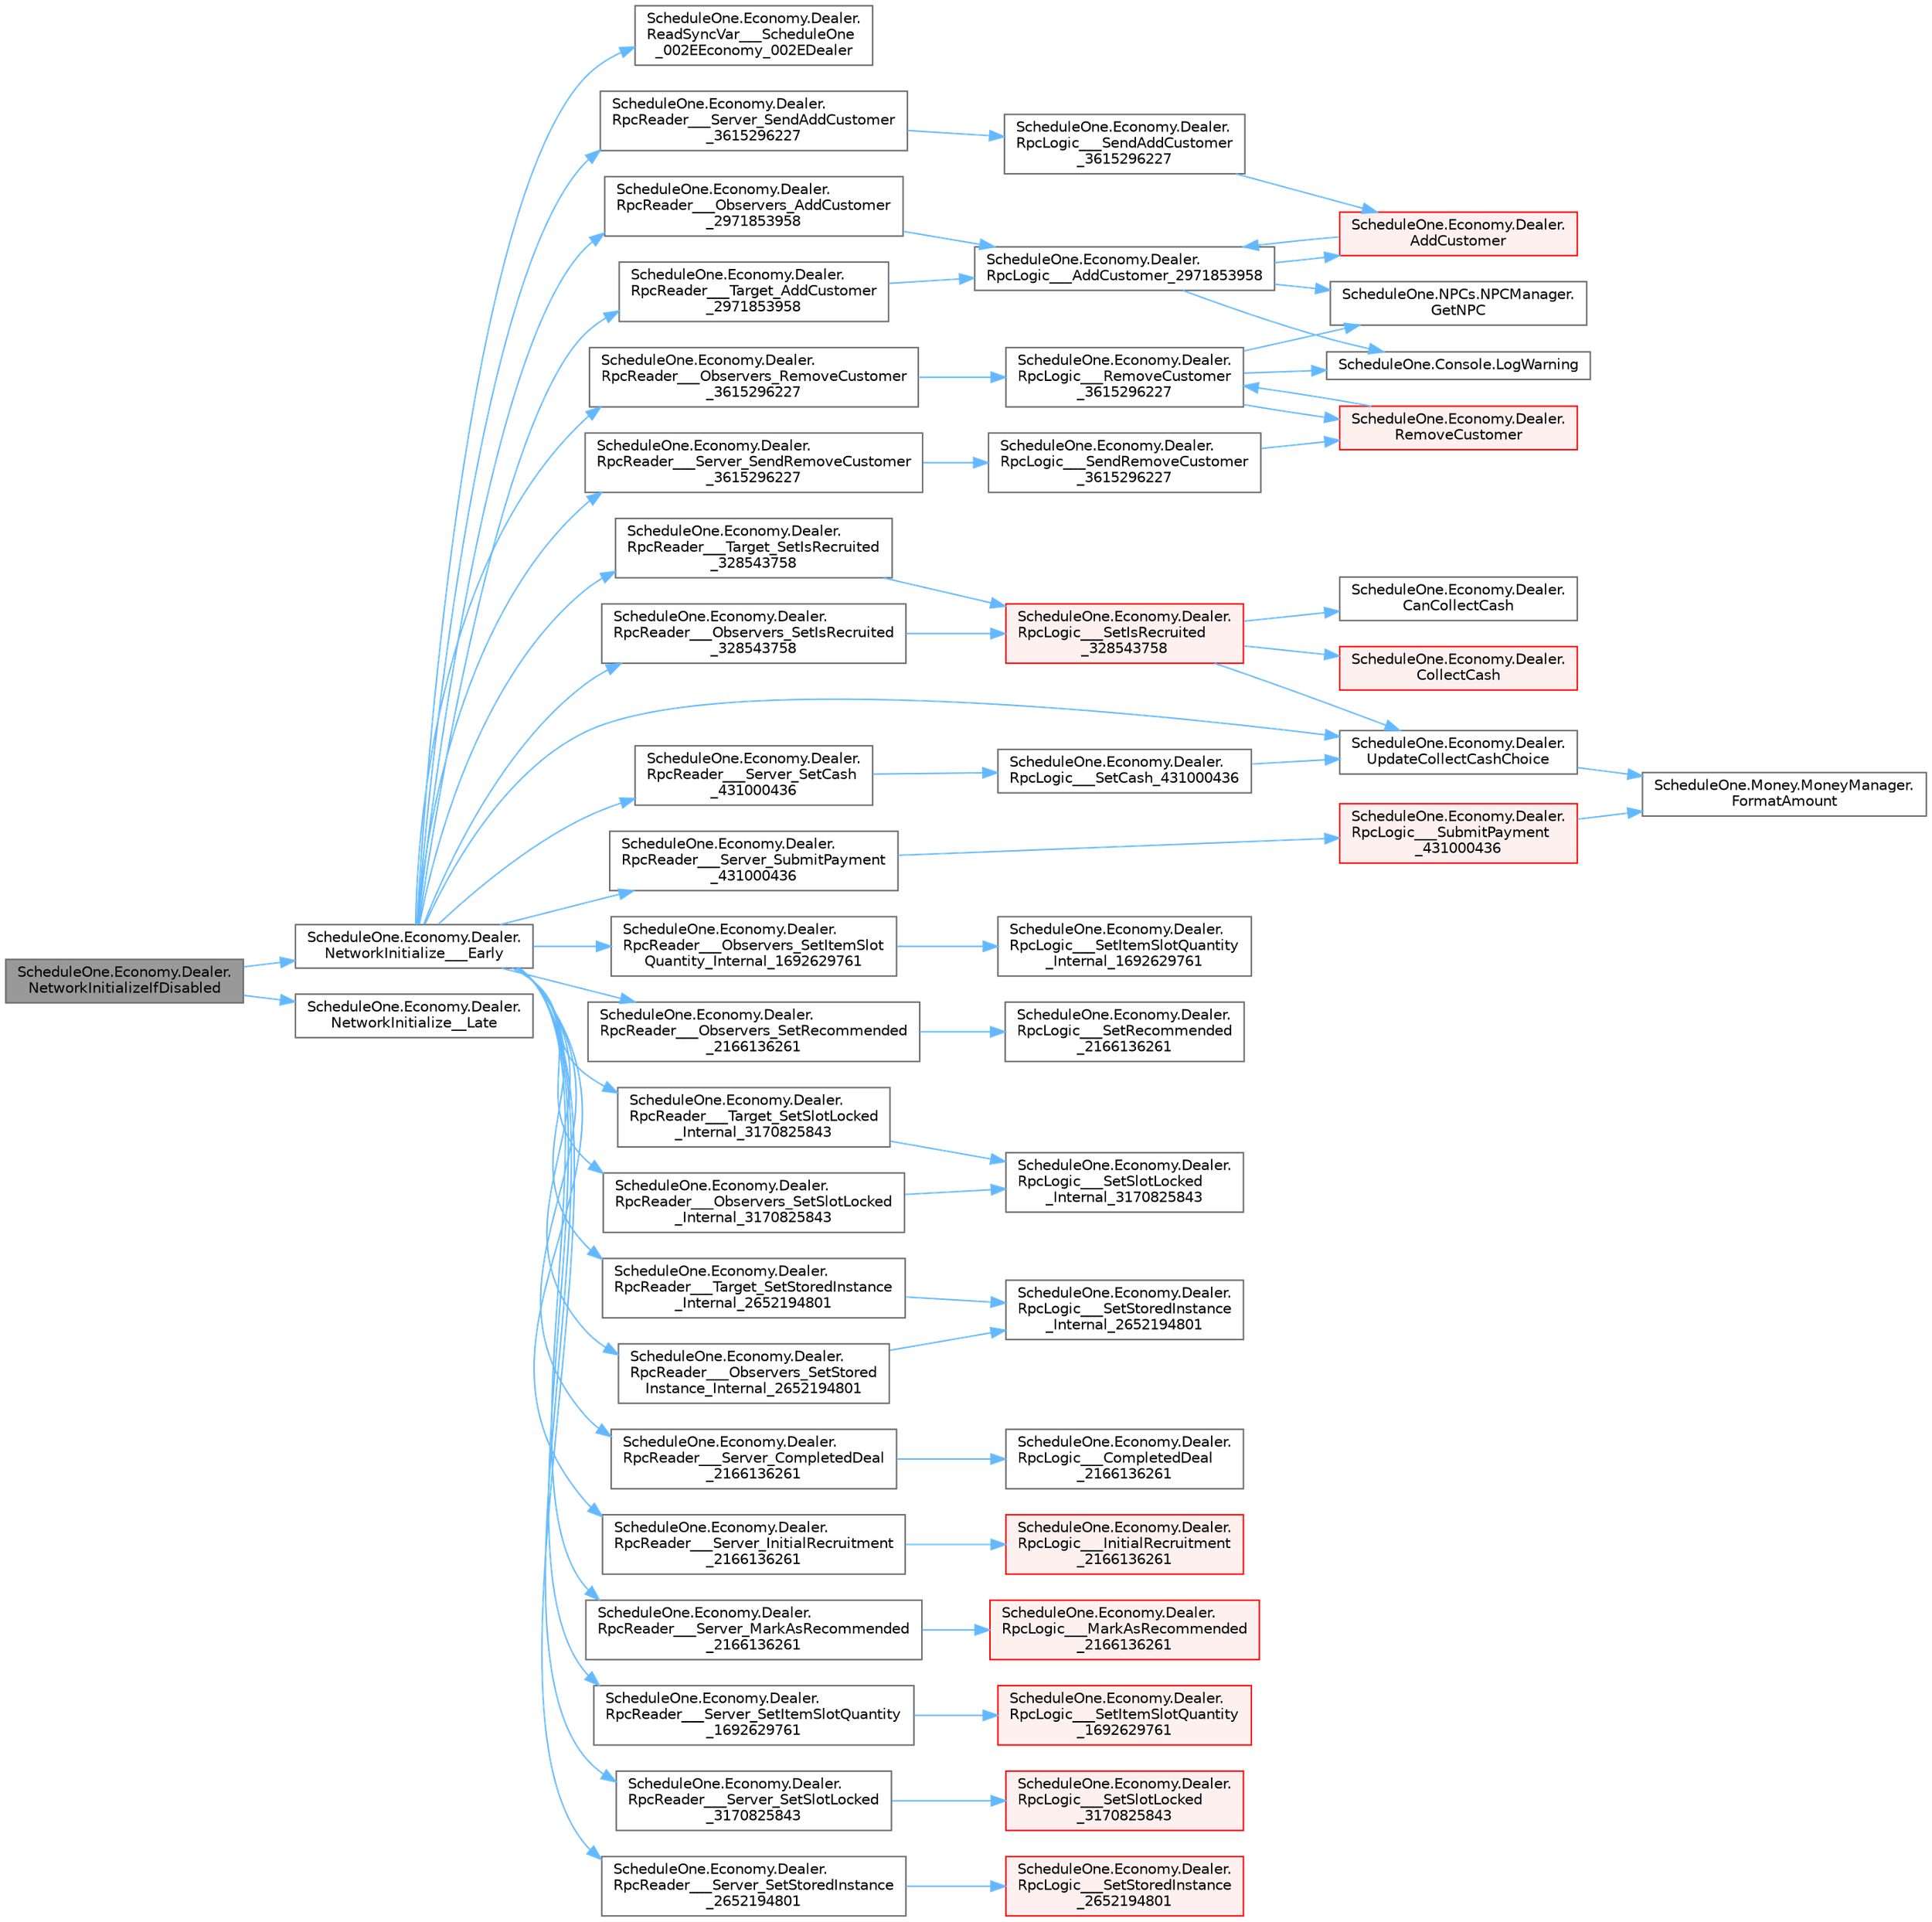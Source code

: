 digraph "ScheduleOne.Economy.Dealer.NetworkInitializeIfDisabled"
{
 // LATEX_PDF_SIZE
  bgcolor="transparent";
  edge [fontname=Helvetica,fontsize=10,labelfontname=Helvetica,labelfontsize=10];
  node [fontname=Helvetica,fontsize=10,shape=box,height=0.2,width=0.4];
  rankdir="LR";
  Node1 [id="Node000001",label="ScheduleOne.Economy.Dealer.\lNetworkInitializeIfDisabled",height=0.2,width=0.4,color="gray40", fillcolor="grey60", style="filled", fontcolor="black",tooltip=" "];
  Node1 -> Node2 [id="edge1_Node000001_Node000002",color="steelblue1",style="solid",tooltip=" "];
  Node2 [id="Node000002",label="ScheduleOne.Economy.Dealer.\lNetworkInitialize___Early",height=0.2,width=0.4,color="grey40", fillcolor="white", style="filled",URL="$class_schedule_one_1_1_economy_1_1_dealer.html#a7b9faac03c88dbea6d1065d128a44bd1",tooltip=" "];
  Node2 -> Node3 [id="edge2_Node000002_Node000003",color="steelblue1",style="solid",tooltip=" "];
  Node3 [id="Node000003",label="ScheduleOne.Economy.Dealer.\lReadSyncVar___ScheduleOne\l_002EEconomy_002EDealer",height=0.2,width=0.4,color="grey40", fillcolor="white", style="filled",URL="$class_schedule_one_1_1_economy_1_1_dealer.html#a5bed236200cf2973fc37934009053784",tooltip=" "];
  Node2 -> Node4 [id="edge3_Node000002_Node000004",color="steelblue1",style="solid",tooltip=" "];
  Node4 [id="Node000004",label="ScheduleOne.Economy.Dealer.\lRpcReader___Observers_AddCustomer\l_2971853958",height=0.2,width=0.4,color="grey40", fillcolor="white", style="filled",URL="$class_schedule_one_1_1_economy_1_1_dealer.html#a321123f15116ec8632b7d2ded1a7282e",tooltip=" "];
  Node4 -> Node5 [id="edge4_Node000004_Node000005",color="steelblue1",style="solid",tooltip=" "];
  Node5 [id="Node000005",label="ScheduleOne.Economy.Dealer.\lRpcLogic___AddCustomer_2971853958",height=0.2,width=0.4,color="grey40", fillcolor="white", style="filled",URL="$class_schedule_one_1_1_economy_1_1_dealer.html#aafa650b834b2b9b163ac4b749abc9a4c",tooltip=" "];
  Node5 -> Node6 [id="edge5_Node000005_Node000006",color="steelblue1",style="solid",tooltip=" "];
  Node6 [id="Node000006",label="ScheduleOne.Economy.Dealer.\lAddCustomer",height=0.2,width=0.4,color="red", fillcolor="#FFF0F0", style="filled",URL="$class_schedule_one_1_1_economy_1_1_dealer.html#a8360bdc2cd64bf1b25911cddd765f61a",tooltip=" "];
  Node6 -> Node5 [id="edge6_Node000006_Node000005",color="steelblue1",style="solid",tooltip=" "];
  Node5 -> Node9 [id="edge7_Node000005_Node000009",color="steelblue1",style="solid",tooltip=" "];
  Node9 [id="Node000009",label="ScheduleOne.NPCs.NPCManager.\lGetNPC",height=0.2,width=0.4,color="grey40", fillcolor="white", style="filled",URL="$class_schedule_one_1_1_n_p_cs_1_1_n_p_c_manager.html#ad9e18bf5881f472dcd80ed93a864b73d",tooltip=" "];
  Node5 -> Node10 [id="edge8_Node000005_Node000010",color="steelblue1",style="solid",tooltip=" "];
  Node10 [id="Node000010",label="ScheduleOne.Console.LogWarning",height=0.2,width=0.4,color="grey40", fillcolor="white", style="filled",URL="$class_schedule_one_1_1_console.html#a4af4a471d16b1029b44a8121bf41d45c",tooltip=" "];
  Node2 -> Node11 [id="edge9_Node000002_Node000011",color="steelblue1",style="solid",tooltip=" "];
  Node11 [id="Node000011",label="ScheduleOne.Economy.Dealer.\lRpcReader___Observers_RemoveCustomer\l_3615296227",height=0.2,width=0.4,color="grey40", fillcolor="white", style="filled",URL="$class_schedule_one_1_1_economy_1_1_dealer.html#a3233f1a627325d402e08ba00018c6038",tooltip=" "];
  Node11 -> Node12 [id="edge10_Node000011_Node000012",color="steelblue1",style="solid",tooltip=" "];
  Node12 [id="Node000012",label="ScheduleOne.Economy.Dealer.\lRpcLogic___RemoveCustomer\l_3615296227",height=0.2,width=0.4,color="grey40", fillcolor="white", style="filled",URL="$class_schedule_one_1_1_economy_1_1_dealer.html#aaed41a9d264c0fdde0f919878fa442e4",tooltip=" "];
  Node12 -> Node9 [id="edge11_Node000012_Node000009",color="steelblue1",style="solid",tooltip=" "];
  Node12 -> Node10 [id="edge12_Node000012_Node000010",color="steelblue1",style="solid",tooltip=" "];
  Node12 -> Node13 [id="edge13_Node000012_Node000013",color="steelblue1",style="solid",tooltip=" "];
  Node13 [id="Node000013",label="ScheduleOne.Economy.Dealer.\lRemoveCustomer",height=0.2,width=0.4,color="red", fillcolor="#FFF0F0", style="filled",URL="$class_schedule_one_1_1_economy_1_1_dealer.html#a898cb1ac2ccc2ed29496180269dee1e0",tooltip=" "];
  Node13 -> Node12 [id="edge14_Node000013_Node000012",color="steelblue1",style="solid",tooltip=" "];
  Node2 -> Node15 [id="edge15_Node000002_Node000015",color="steelblue1",style="solid",tooltip=" "];
  Node15 [id="Node000015",label="ScheduleOne.Economy.Dealer.\lRpcReader___Observers_SetIsRecruited\l_328543758",height=0.2,width=0.4,color="grey40", fillcolor="white", style="filled",URL="$class_schedule_one_1_1_economy_1_1_dealer.html#a82a8a370e271c331519db2bab90cd747",tooltip=" "];
  Node15 -> Node16 [id="edge16_Node000015_Node000016",color="steelblue1",style="solid",tooltip=" "];
  Node16 [id="Node000016",label="ScheduleOne.Economy.Dealer.\lRpcLogic___SetIsRecruited\l_328543758",height=0.2,width=0.4,color="red", fillcolor="#FFF0F0", style="filled",URL="$class_schedule_one_1_1_economy_1_1_dealer.html#a280ca36a51a33bd1e6d7b06d27a0987e",tooltip=" "];
  Node16 -> Node17 [id="edge17_Node000016_Node000017",color="steelblue1",style="solid",tooltip=" "];
  Node17 [id="Node000017",label="ScheduleOne.Economy.Dealer.\lCanCollectCash",height=0.2,width=0.4,color="grey40", fillcolor="white", style="filled",URL="$class_schedule_one_1_1_economy_1_1_dealer.html#a9f42ab13bfae6d89f0a44b5b818db8bc",tooltip=" "];
  Node16 -> Node18 [id="edge18_Node000016_Node000018",color="steelblue1",style="solid",tooltip=" "];
  Node18 [id="Node000018",label="ScheduleOne.Economy.Dealer.\lCollectCash",height=0.2,width=0.4,color="red", fillcolor="#FFF0F0", style="filled",URL="$class_schedule_one_1_1_economy_1_1_dealer.html#aa3f18434337bd83b7a267d5dbe55fc1e",tooltip=" "];
  Node16 -> Node30 [id="edge19_Node000016_Node000030",color="steelblue1",style="solid",tooltip=" "];
  Node30 [id="Node000030",label="ScheduleOne.Economy.Dealer.\lUpdateCollectCashChoice",height=0.2,width=0.4,color="grey40", fillcolor="white", style="filled",URL="$class_schedule_one_1_1_economy_1_1_dealer.html#af3e746f7fbb2e1e28d79a48af9beccf8",tooltip=" "];
  Node30 -> Node31 [id="edge20_Node000030_Node000031",color="steelblue1",style="solid",tooltip=" "];
  Node31 [id="Node000031",label="ScheduleOne.Money.MoneyManager.\lFormatAmount",height=0.2,width=0.4,color="grey40", fillcolor="white", style="filled",URL="$class_schedule_one_1_1_money_1_1_money_manager.html#a78b4073a7950bbf638996b8e16ac18e5",tooltip=" "];
  Node2 -> Node32 [id="edge21_Node000002_Node000032",color="steelblue1",style="solid",tooltip=" "];
  Node32 [id="Node000032",label="ScheduleOne.Economy.Dealer.\lRpcReader___Observers_SetItemSlot\lQuantity_Internal_1692629761",height=0.2,width=0.4,color="grey40", fillcolor="white", style="filled",URL="$class_schedule_one_1_1_economy_1_1_dealer.html#a996123ebf38c556f0037f4d141e8ac8b",tooltip=" "];
  Node32 -> Node33 [id="edge22_Node000032_Node000033",color="steelblue1",style="solid",tooltip=" "];
  Node33 [id="Node000033",label="ScheduleOne.Economy.Dealer.\lRpcLogic___SetItemSlotQuantity\l_Internal_1692629761",height=0.2,width=0.4,color="grey40", fillcolor="white", style="filled",URL="$class_schedule_one_1_1_economy_1_1_dealer.html#aa36e1945ccb0b41ea230b6db9583b4ff",tooltip=" "];
  Node2 -> Node34 [id="edge23_Node000002_Node000034",color="steelblue1",style="solid",tooltip=" "];
  Node34 [id="Node000034",label="ScheduleOne.Economy.Dealer.\lRpcReader___Observers_SetRecommended\l_2166136261",height=0.2,width=0.4,color="grey40", fillcolor="white", style="filled",URL="$class_schedule_one_1_1_economy_1_1_dealer.html#a79254f20b96e59b26a6c34a7b8a3584b",tooltip=" "];
  Node34 -> Node35 [id="edge24_Node000034_Node000035",color="steelblue1",style="solid",tooltip=" "];
  Node35 [id="Node000035",label="ScheduleOne.Economy.Dealer.\lRpcLogic___SetRecommended\l_2166136261",height=0.2,width=0.4,color="grey40", fillcolor="white", style="filled",URL="$class_schedule_one_1_1_economy_1_1_dealer.html#aca647a172f161467d4b57723b5638463",tooltip=" "];
  Node2 -> Node36 [id="edge25_Node000002_Node000036",color="steelblue1",style="solid",tooltip=" "];
  Node36 [id="Node000036",label="ScheduleOne.Economy.Dealer.\lRpcReader___Observers_SetSlotLocked\l_Internal_3170825843",height=0.2,width=0.4,color="grey40", fillcolor="white", style="filled",URL="$class_schedule_one_1_1_economy_1_1_dealer.html#a8224ca9ce06282b6462dc0ff9e187ce2",tooltip=" "];
  Node36 -> Node37 [id="edge26_Node000036_Node000037",color="steelblue1",style="solid",tooltip=" "];
  Node37 [id="Node000037",label="ScheduleOne.Economy.Dealer.\lRpcLogic___SetSlotLocked\l_Internal_3170825843",height=0.2,width=0.4,color="grey40", fillcolor="white", style="filled",URL="$class_schedule_one_1_1_economy_1_1_dealer.html#a84bda7f572b0210fce2b68fe88500b43",tooltip=" "];
  Node2 -> Node38 [id="edge27_Node000002_Node000038",color="steelblue1",style="solid",tooltip=" "];
  Node38 [id="Node000038",label="ScheduleOne.Economy.Dealer.\lRpcReader___Observers_SetStored\lInstance_Internal_2652194801",height=0.2,width=0.4,color="grey40", fillcolor="white", style="filled",URL="$class_schedule_one_1_1_economy_1_1_dealer.html#a5dbbcfb42d6dda2040f67c5c01111dce",tooltip=" "];
  Node38 -> Node39 [id="edge28_Node000038_Node000039",color="steelblue1",style="solid",tooltip=" "];
  Node39 [id="Node000039",label="ScheduleOne.Economy.Dealer.\lRpcLogic___SetStoredInstance\l_Internal_2652194801",height=0.2,width=0.4,color="grey40", fillcolor="white", style="filled",URL="$class_schedule_one_1_1_economy_1_1_dealer.html#a730ca377f7da7e73591836edefcf5af1",tooltip=" "];
  Node2 -> Node40 [id="edge29_Node000002_Node000040",color="steelblue1",style="solid",tooltip=" "];
  Node40 [id="Node000040",label="ScheduleOne.Economy.Dealer.\lRpcReader___Server_CompletedDeal\l_2166136261",height=0.2,width=0.4,color="grey40", fillcolor="white", style="filled",URL="$class_schedule_one_1_1_economy_1_1_dealer.html#ac6163c796ab6387245238168f8175900",tooltip=" "];
  Node40 -> Node41 [id="edge30_Node000040_Node000041",color="steelblue1",style="solid",tooltip=" "];
  Node41 [id="Node000041",label="ScheduleOne.Economy.Dealer.\lRpcLogic___CompletedDeal\l_2166136261",height=0.2,width=0.4,color="grey40", fillcolor="white", style="filled",URL="$class_schedule_one_1_1_economy_1_1_dealer.html#adb2bca95c7cb203e224f11186d0b23aa",tooltip=" "];
  Node2 -> Node42 [id="edge31_Node000002_Node000042",color="steelblue1",style="solid",tooltip=" "];
  Node42 [id="Node000042",label="ScheduleOne.Economy.Dealer.\lRpcReader___Server_InitialRecruitment\l_2166136261",height=0.2,width=0.4,color="grey40", fillcolor="white", style="filled",URL="$class_schedule_one_1_1_economy_1_1_dealer.html#ac1057fae1a4011761b2ec2c4fa3ac4f1",tooltip=" "];
  Node42 -> Node43 [id="edge32_Node000042_Node000043",color="steelblue1",style="solid",tooltip=" "];
  Node43 [id="Node000043",label="ScheduleOne.Economy.Dealer.\lRpcLogic___InitialRecruitment\l_2166136261",height=0.2,width=0.4,color="red", fillcolor="#FFF0F0", style="filled",URL="$class_schedule_one_1_1_economy_1_1_dealer.html#a44c2fbc07ddc140286360981bcc0814b",tooltip=" "];
  Node2 -> Node47 [id="edge33_Node000002_Node000047",color="steelblue1",style="solid",tooltip=" "];
  Node47 [id="Node000047",label="ScheduleOne.Economy.Dealer.\lRpcReader___Server_MarkAsRecommended\l_2166136261",height=0.2,width=0.4,color="grey40", fillcolor="white", style="filled",URL="$class_schedule_one_1_1_economy_1_1_dealer.html#a3c8e2825daef40d7a47f1a52eb919352",tooltip=" "];
  Node47 -> Node48 [id="edge34_Node000047_Node000048",color="steelblue1",style="solid",tooltip=" "];
  Node48 [id="Node000048",label="ScheduleOne.Economy.Dealer.\lRpcLogic___MarkAsRecommended\l_2166136261",height=0.2,width=0.4,color="red", fillcolor="#FFF0F0", style="filled",URL="$class_schedule_one_1_1_economy_1_1_dealer.html#a5c6973e4e4549722fd4d2360f327b913",tooltip=" "];
  Node2 -> Node51 [id="edge35_Node000002_Node000051",color="steelblue1",style="solid",tooltip=" "];
  Node51 [id="Node000051",label="ScheduleOne.Economy.Dealer.\lRpcReader___Server_SendAddCustomer\l_3615296227",height=0.2,width=0.4,color="grey40", fillcolor="white", style="filled",URL="$class_schedule_one_1_1_economy_1_1_dealer.html#a1d1fab2da829e48d9609b734fbc62112",tooltip=" "];
  Node51 -> Node52 [id="edge36_Node000051_Node000052",color="steelblue1",style="solid",tooltip=" "];
  Node52 [id="Node000052",label="ScheduleOne.Economy.Dealer.\lRpcLogic___SendAddCustomer\l_3615296227",height=0.2,width=0.4,color="grey40", fillcolor="white", style="filled",URL="$class_schedule_one_1_1_economy_1_1_dealer.html#a8e6f9de537d0b0fde82ddd3d59d3bb45",tooltip=" "];
  Node52 -> Node6 [id="edge37_Node000052_Node000006",color="steelblue1",style="solid",tooltip=" "];
  Node2 -> Node53 [id="edge38_Node000002_Node000053",color="steelblue1",style="solid",tooltip=" "];
  Node53 [id="Node000053",label="ScheduleOne.Economy.Dealer.\lRpcReader___Server_SendRemoveCustomer\l_3615296227",height=0.2,width=0.4,color="grey40", fillcolor="white", style="filled",URL="$class_schedule_one_1_1_economy_1_1_dealer.html#af79b40edc7cecacf471cce417ad8c9a7",tooltip=" "];
  Node53 -> Node54 [id="edge39_Node000053_Node000054",color="steelblue1",style="solid",tooltip=" "];
  Node54 [id="Node000054",label="ScheduleOne.Economy.Dealer.\lRpcLogic___SendRemoveCustomer\l_3615296227",height=0.2,width=0.4,color="grey40", fillcolor="white", style="filled",URL="$class_schedule_one_1_1_economy_1_1_dealer.html#ad427212dba68977f17bf7febefa7afb0",tooltip=" "];
  Node54 -> Node13 [id="edge40_Node000054_Node000013",color="steelblue1",style="solid",tooltip=" "];
  Node2 -> Node55 [id="edge41_Node000002_Node000055",color="steelblue1",style="solid",tooltip=" "];
  Node55 [id="Node000055",label="ScheduleOne.Economy.Dealer.\lRpcReader___Server_SetCash\l_431000436",height=0.2,width=0.4,color="grey40", fillcolor="white", style="filled",URL="$class_schedule_one_1_1_economy_1_1_dealer.html#a7928f9512065264ab4b0b9620c0ad1f0",tooltip=" "];
  Node55 -> Node56 [id="edge42_Node000055_Node000056",color="steelblue1",style="solid",tooltip=" "];
  Node56 [id="Node000056",label="ScheduleOne.Economy.Dealer.\lRpcLogic___SetCash_431000436",height=0.2,width=0.4,color="grey40", fillcolor="white", style="filled",URL="$class_schedule_one_1_1_economy_1_1_dealer.html#a36d162e7558f84784e3c738f0698dbaf",tooltip=" "];
  Node56 -> Node30 [id="edge43_Node000056_Node000030",color="steelblue1",style="solid",tooltip=" "];
  Node2 -> Node57 [id="edge44_Node000002_Node000057",color="steelblue1",style="solid",tooltip=" "];
  Node57 [id="Node000057",label="ScheduleOne.Economy.Dealer.\lRpcReader___Server_SetItemSlotQuantity\l_1692629761",height=0.2,width=0.4,color="grey40", fillcolor="white", style="filled",URL="$class_schedule_one_1_1_economy_1_1_dealer.html#af3d41f677e3ee8f5205347fca95f083d",tooltip=" "];
  Node57 -> Node58 [id="edge45_Node000057_Node000058",color="steelblue1",style="solid",tooltip=" "];
  Node58 [id="Node000058",label="ScheduleOne.Economy.Dealer.\lRpcLogic___SetItemSlotQuantity\l_1692629761",height=0.2,width=0.4,color="red", fillcolor="#FFF0F0", style="filled",URL="$class_schedule_one_1_1_economy_1_1_dealer.html#ab6e9e48a1232bd57e50fd4661b15a9c8",tooltip=" "];
  Node2 -> Node61 [id="edge46_Node000002_Node000061",color="steelblue1",style="solid",tooltip=" "];
  Node61 [id="Node000061",label="ScheduleOne.Economy.Dealer.\lRpcReader___Server_SetSlotLocked\l_3170825843",height=0.2,width=0.4,color="grey40", fillcolor="white", style="filled",URL="$class_schedule_one_1_1_economy_1_1_dealer.html#aa44f01e970070584aaac98138be1ae02",tooltip=" "];
  Node61 -> Node62 [id="edge47_Node000061_Node000062",color="steelblue1",style="solid",tooltip=" "];
  Node62 [id="Node000062",label="ScheduleOne.Economy.Dealer.\lRpcLogic___SetSlotLocked\l_3170825843",height=0.2,width=0.4,color="red", fillcolor="#FFF0F0", style="filled",URL="$class_schedule_one_1_1_economy_1_1_dealer.html#ab4e3b2e3b9b3b682ec6478e4940a1631",tooltip=" "];
  Node2 -> Node66 [id="edge48_Node000002_Node000066",color="steelblue1",style="solid",tooltip=" "];
  Node66 [id="Node000066",label="ScheduleOne.Economy.Dealer.\lRpcReader___Server_SetStoredInstance\l_2652194801",height=0.2,width=0.4,color="grey40", fillcolor="white", style="filled",URL="$class_schedule_one_1_1_economy_1_1_dealer.html#a6a82c3dd3ac87e8efb4fa111ab5d3130",tooltip=" "];
  Node66 -> Node67 [id="edge49_Node000066_Node000067",color="steelblue1",style="solid",tooltip=" "];
  Node67 [id="Node000067",label="ScheduleOne.Economy.Dealer.\lRpcLogic___SetStoredInstance\l_2652194801",height=0.2,width=0.4,color="red", fillcolor="#FFF0F0", style="filled",URL="$class_schedule_one_1_1_economy_1_1_dealer.html#a4a3f53e8094d4d768521217264536d33",tooltip=" "];
  Node2 -> Node71 [id="edge50_Node000002_Node000071",color="steelblue1",style="solid",tooltip=" "];
  Node71 [id="Node000071",label="ScheduleOne.Economy.Dealer.\lRpcReader___Server_SubmitPayment\l_431000436",height=0.2,width=0.4,color="grey40", fillcolor="white", style="filled",URL="$class_schedule_one_1_1_economy_1_1_dealer.html#a829522ba7fc027c521defba215ed0005",tooltip=" "];
  Node71 -> Node72 [id="edge51_Node000071_Node000072",color="steelblue1",style="solid",tooltip=" "];
  Node72 [id="Node000072",label="ScheduleOne.Economy.Dealer.\lRpcLogic___SubmitPayment\l_431000436",height=0.2,width=0.4,color="red", fillcolor="#FFF0F0", style="filled",URL="$class_schedule_one_1_1_economy_1_1_dealer.html#af8c38109e3c0fa655d441f2a22773632",tooltip=" "];
  Node72 -> Node31 [id="edge52_Node000072_Node000031",color="steelblue1",style="solid",tooltip=" "];
  Node2 -> Node75 [id="edge53_Node000002_Node000075",color="steelblue1",style="solid",tooltip=" "];
  Node75 [id="Node000075",label="ScheduleOne.Economy.Dealer.\lRpcReader___Target_AddCustomer\l_2971853958",height=0.2,width=0.4,color="grey40", fillcolor="white", style="filled",URL="$class_schedule_one_1_1_economy_1_1_dealer.html#a08bab2c9e8150d483c46e6996cba7e65",tooltip=" "];
  Node75 -> Node5 [id="edge54_Node000075_Node000005",color="steelblue1",style="solid",tooltip=" "];
  Node2 -> Node76 [id="edge55_Node000002_Node000076",color="steelblue1",style="solid",tooltip=" "];
  Node76 [id="Node000076",label="ScheduleOne.Economy.Dealer.\lRpcReader___Target_SetIsRecruited\l_328543758",height=0.2,width=0.4,color="grey40", fillcolor="white", style="filled",URL="$class_schedule_one_1_1_economy_1_1_dealer.html#adc2a2485115a0ca689ef2bdd5140ce39",tooltip=" "];
  Node76 -> Node16 [id="edge56_Node000076_Node000016",color="steelblue1",style="solid",tooltip=" "];
  Node2 -> Node77 [id="edge57_Node000002_Node000077",color="steelblue1",style="solid",tooltip=" "];
  Node77 [id="Node000077",label="ScheduleOne.Economy.Dealer.\lRpcReader___Target_SetSlotLocked\l_Internal_3170825843",height=0.2,width=0.4,color="grey40", fillcolor="white", style="filled",URL="$class_schedule_one_1_1_economy_1_1_dealer.html#af3c187606b7deac476d2aa1b7ebed8fa",tooltip=" "];
  Node77 -> Node37 [id="edge58_Node000077_Node000037",color="steelblue1",style="solid",tooltip=" "];
  Node2 -> Node78 [id="edge59_Node000002_Node000078",color="steelblue1",style="solid",tooltip=" "];
  Node78 [id="Node000078",label="ScheduleOne.Economy.Dealer.\lRpcReader___Target_SetStoredInstance\l_Internal_2652194801",height=0.2,width=0.4,color="grey40", fillcolor="white", style="filled",URL="$class_schedule_one_1_1_economy_1_1_dealer.html#a089afa217b43feb566e8f8ad276d1625",tooltip=" "];
  Node78 -> Node39 [id="edge60_Node000078_Node000039",color="steelblue1",style="solid",tooltip=" "];
  Node2 -> Node30 [id="edge61_Node000002_Node000030",color="steelblue1",style="solid",tooltip=" "];
  Node1 -> Node79 [id="edge62_Node000001_Node000079",color="steelblue1",style="solid",tooltip=" "];
  Node79 [id="Node000079",label="ScheduleOne.Economy.Dealer.\lNetworkInitialize__Late",height=0.2,width=0.4,color="grey40", fillcolor="white", style="filled",URL="$class_schedule_one_1_1_economy_1_1_dealer.html#a13ceb626f1836b8a6cc063c5c42470a9",tooltip=" "];
}
